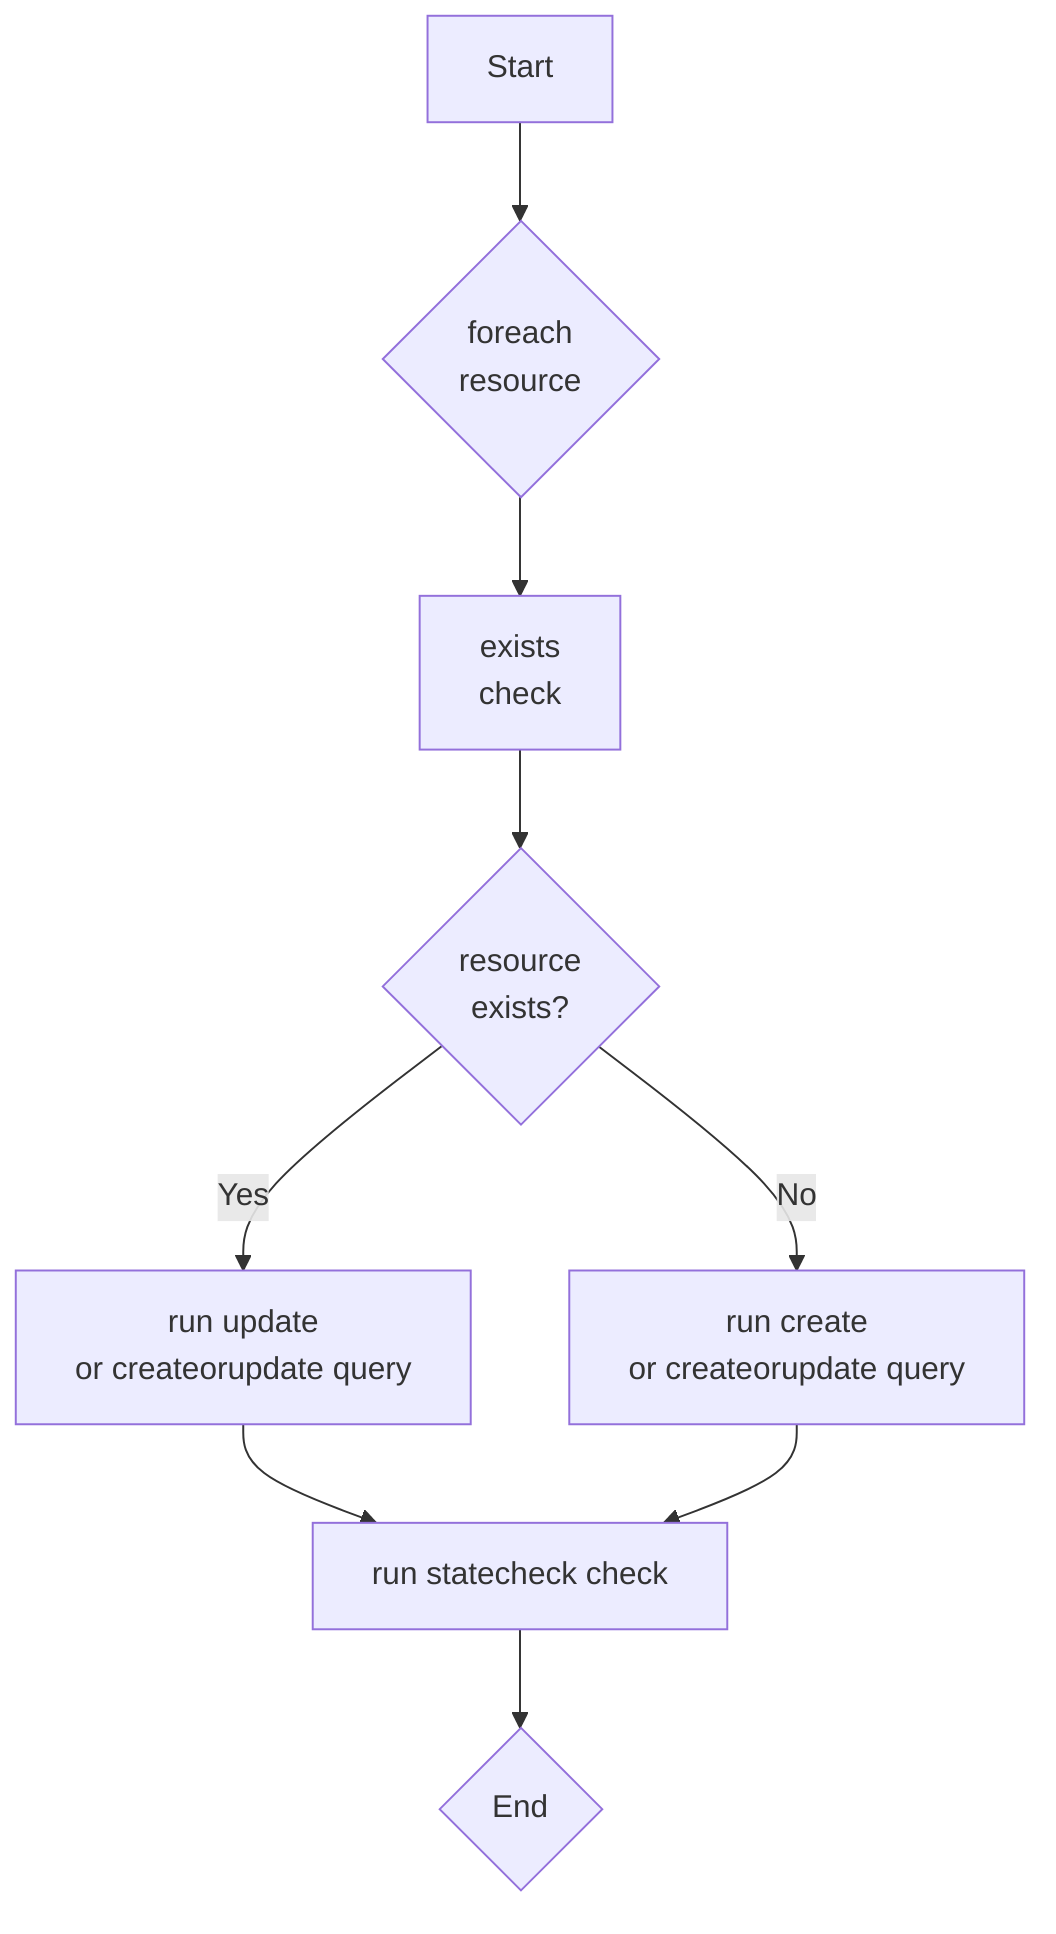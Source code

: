 graph TB
    A[Start] --> B{foreach\nresource}
    B --> C[exists\ncheck]
    C --> D{resource\nexists?}
    D -- Yes --> E[run update\nor createorupdate query]
    D -- No --> F[run create\nor createorupdate query]
    E --> G[run statecheck check]
    F --> G
    G --> H{End}